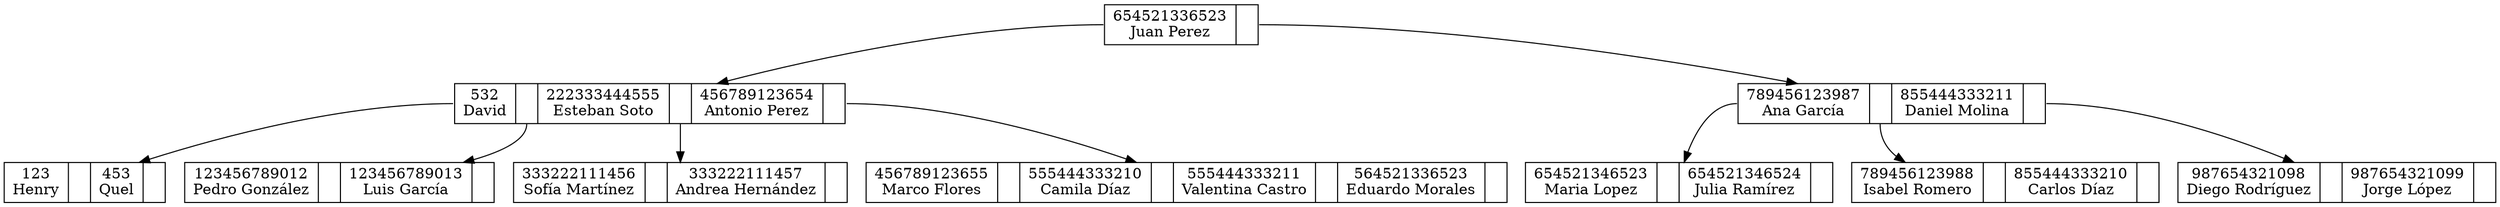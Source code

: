 digraph g {
node [shape = record,height=.1];
node1646085251328 [label = "<f0>         654521336523\nJuan Perez|<f1> "];
"node1646085251328":f0 -> "node1646083888320";
node1646083888320 [label = "<f0>                  532\nDavid|<f1> |        222333444555\nEsteban Soto|<f2> |        456789123654\nAntonio Perez|<f3> "];
"node1646083888320":f0 -> "node1646083878752";
node1646083878752 [label = "<f0>                  123\nHenry|<f1> |                 453\nQuel|<f2> "];
"node1646083888320":f1 -> "node1646085255744";
node1646085255744 [label = "<f0>         123456789012\nPedro González|<f1> |        123456789013\nLuis García|<f2> "];
"node1646083888320":f2 -> "node1646085250384";
node1646085250384 [label = "<f0>         333222111456\nSofía Martínez|<f1> |        333222111457\nAndrea Hernández|<f2> "];
"node1646083888320":f3 -> "node1646085227360";
node1646085227360 [label = "<f0>         456789123655\nMarco Flores|<f1> |        555444333210\nCamila Díaz|<f2> |        555444333211\nValentina Castro|<f3> |        564521336523\nEduardo Morales|<f4> "];
"node1646085251328":f1 -> "node1646085246704";
node1646085246704 [label = "<f0>         789456123987\nAna García|<f1> |        855444333211\nDaniel Molina|<f2> "];
"node1646085246704":f0 -> "node1646083886848";
node1646083886848 [label = "<f0>         654521346523\nMaria Lopez|<f1> |        654521346524\nJulia Ramírez|<f2> "];
"node1646085246704":f1 -> "node1646085222944";
node1646085222944 [label = "<f0>         789456123988\nIsabel Romero|<f1> |        855444333210\nCarlos Díaz|<f2> "];
"node1646085246704":f2 -> "node1646085236400";
node1646085236400 [label = "<f0>         987654321098\nDiego Rodríguez|<f1> |        987654321099\nJorge López|<f2> "];
}
